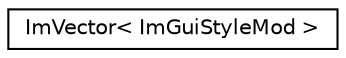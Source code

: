 digraph "Graphical Class Hierarchy"
{
  edge [fontname="Helvetica",fontsize="10",labelfontname="Helvetica",labelfontsize="10"];
  node [fontname="Helvetica",fontsize="10",shape=record];
  rankdir="LR";
  Node0 [label="ImVector\< ImGuiStyleMod \>",height=0.2,width=0.4,color="black", fillcolor="white", style="filled",URL="$structImVector.html"];
}
